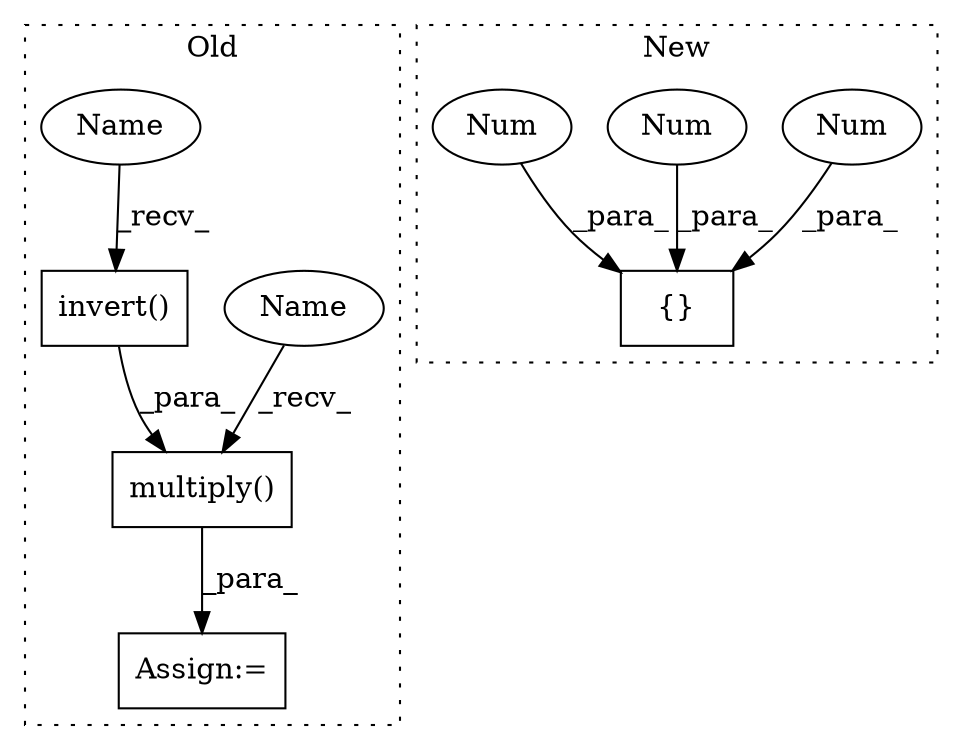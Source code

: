 digraph G {
subgraph cluster0 {
1 [label="multiply()" a="75" s="976,1064" l="36,6" shape="box"];
3 [label="Assign:=" a="68" s="973" l="3" shape="box"];
5 [label="invert()" a="75" s="1012,1048" l="25,1" shape="box"];
8 [label="Name" a="87" s="976" l="17" shape="ellipse"];
9 [label="Name" a="87" s="1012" l="17" shape="ellipse"];
label = "Old";
style="dotted";
}
subgraph cluster1 {
2 [label="{}" a="59" s="667,678" l="1,0" shape="box"];
4 [label="Num" a="76" s="674" l="4" shape="ellipse"];
6 [label="Num" a="76" s="668" l="1" shape="ellipse"];
7 [label="Num" a="76" s="671" l="1" shape="ellipse"];
label = "New";
style="dotted";
}
1 -> 3 [label="_para_"];
4 -> 2 [label="_para_"];
5 -> 1 [label="_para_"];
6 -> 2 [label="_para_"];
7 -> 2 [label="_para_"];
8 -> 1 [label="_recv_"];
9 -> 5 [label="_recv_"];
}